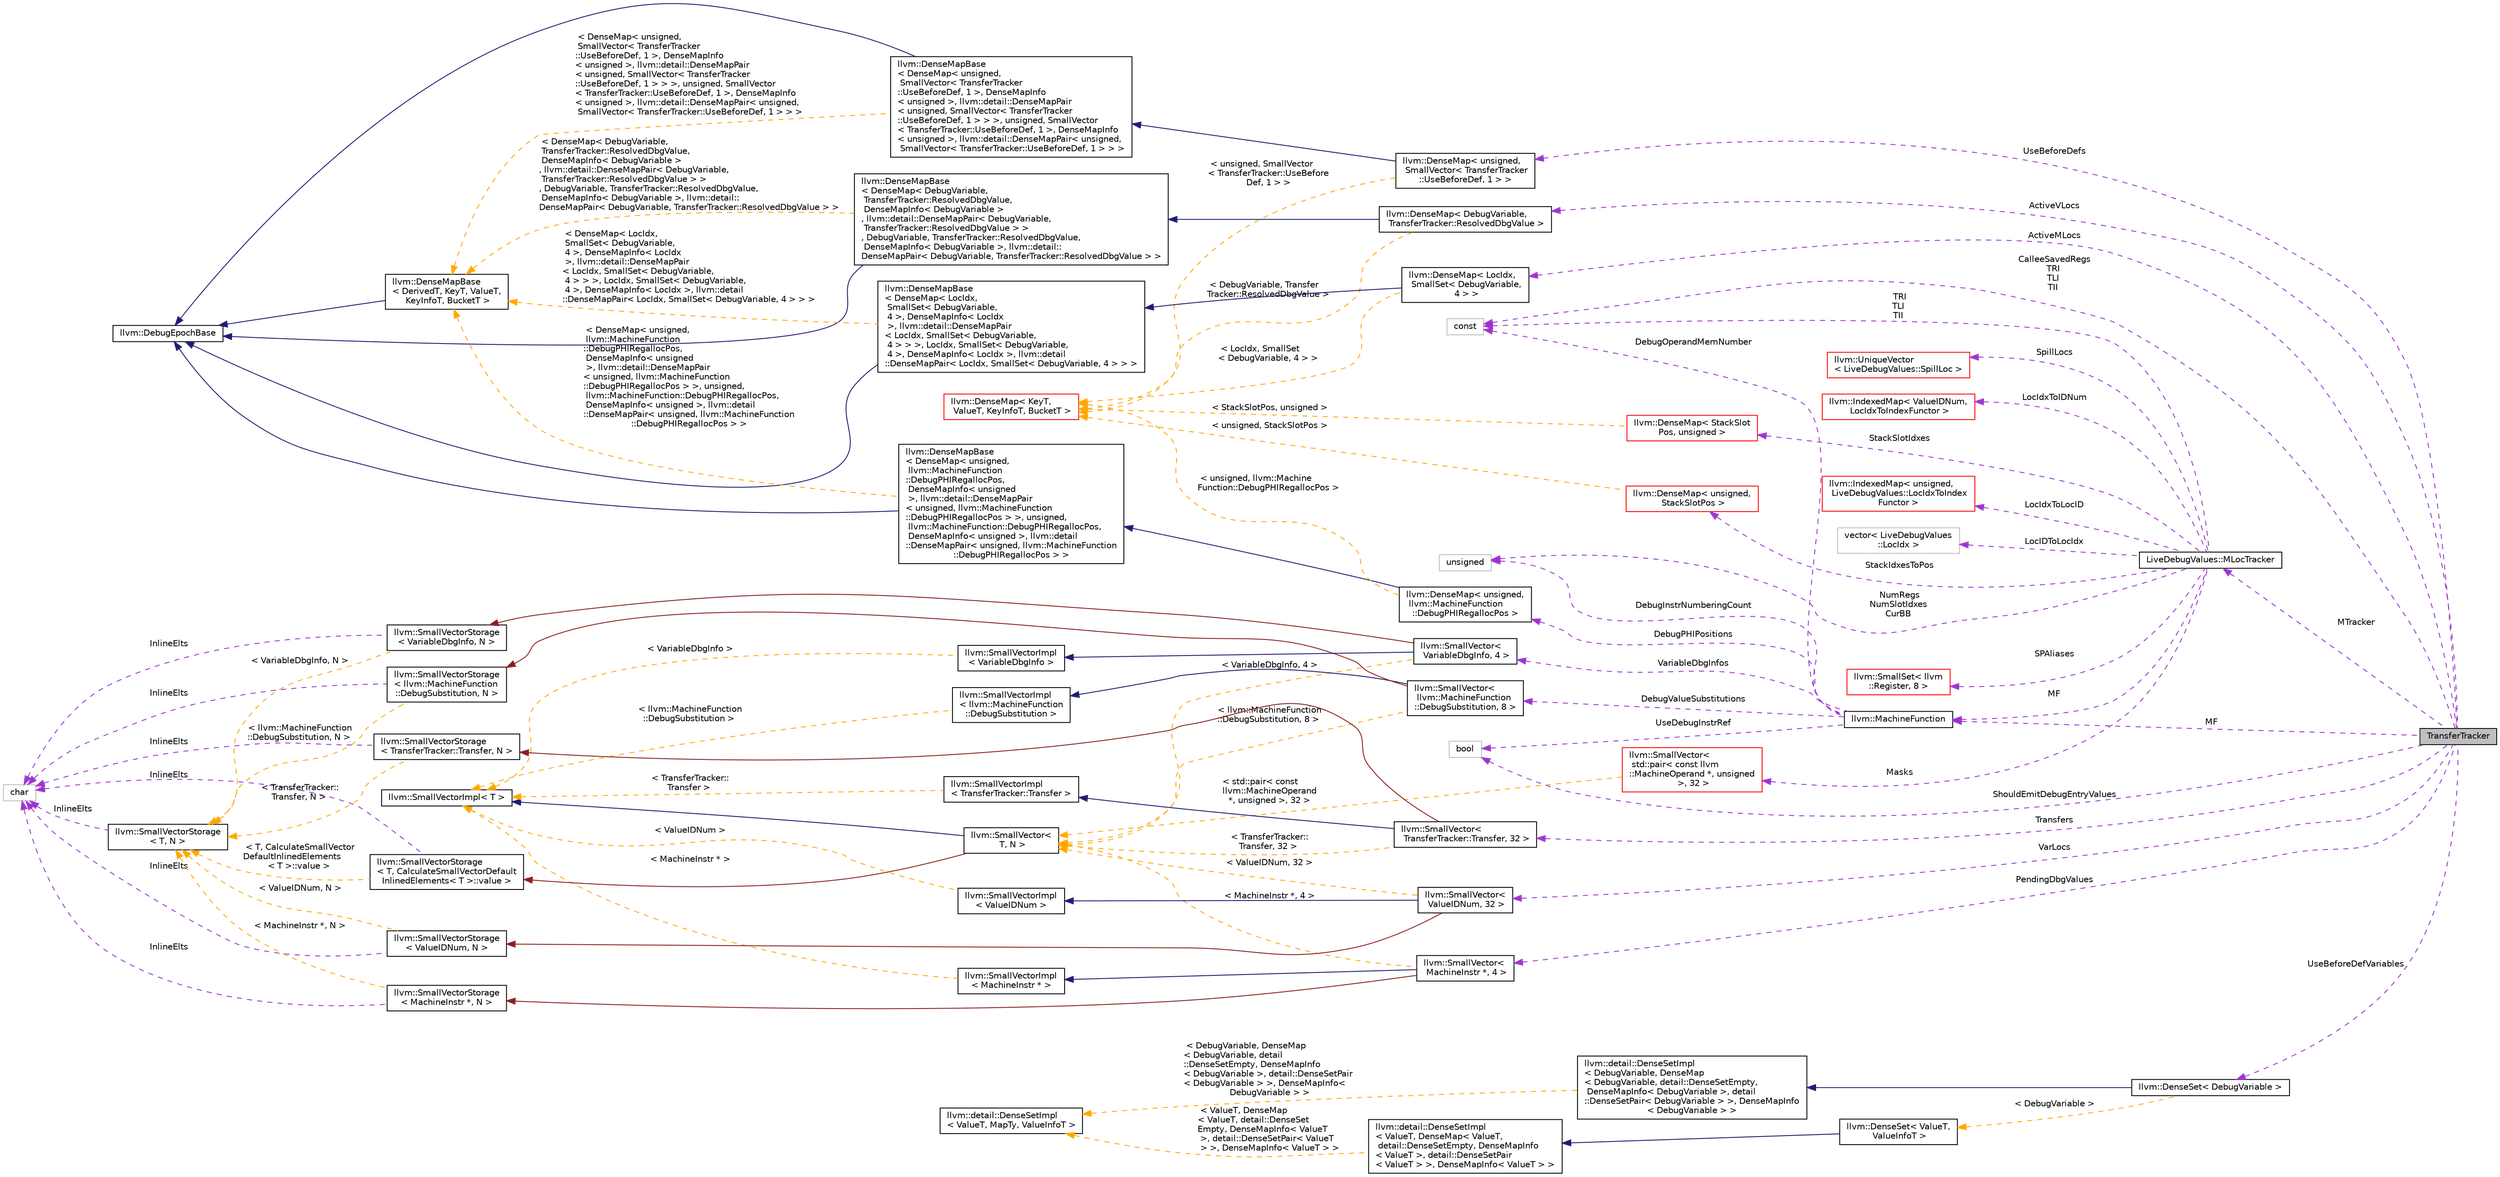 digraph "TransferTracker"
{
 // LATEX_PDF_SIZE
  bgcolor="transparent";
  edge [fontname="Helvetica",fontsize="10",labelfontname="Helvetica",labelfontsize="10"];
  node [fontname="Helvetica",fontsize="10",shape=record];
  rankdir="LR";
  Node1 [label="TransferTracker",height=0.2,width=0.4,color="black", fillcolor="grey75", style="filled", fontcolor="black",tooltip="Tracker for converting machine value locations and variable values into variable locations (the outpu..."];
  Node2 -> Node1 [dir="back",color="darkorchid3",fontsize="10",style="dashed",label=" PendingDbgValues" ,fontname="Helvetica"];
  Node2 [label="llvm::SmallVector\<\l MachineInstr *, 4 \>",height=0.2,width=0.4,color="black",URL="$classllvm_1_1SmallVector.html",tooltip=" "];
  Node3 -> Node2 [dir="back",color="midnightblue",fontsize="10",style="solid",fontname="Helvetica"];
  Node3 [label="llvm::SmallVectorImpl\l\< MachineInstr * \>",height=0.2,width=0.4,color="black",URL="$classllvm_1_1SmallVectorImpl.html",tooltip=" "];
  Node4 -> Node3 [dir="back",color="orange",fontsize="10",style="dashed",label=" \< MachineInstr * \>" ,fontname="Helvetica"];
  Node4 [label="llvm::SmallVectorImpl\< T \>",height=0.2,width=0.4,color="black",URL="$classllvm_1_1SmallVectorImpl.html",tooltip="This class consists of common code factored out of the SmallVector class to reduce code duplication b..."];
  Node5 -> Node2 [dir="back",color="firebrick4",fontsize="10",style="solid",fontname="Helvetica"];
  Node5 [label="llvm::SmallVectorStorage\l\< MachineInstr *, N \>",height=0.2,width=0.4,color="black",URL="$structllvm_1_1SmallVectorStorage.html",tooltip=" "];
  Node6 -> Node5 [dir="back",color="darkorchid3",fontsize="10",style="dashed",label=" InlineElts" ,fontname="Helvetica"];
  Node6 [label="char",height=0.2,width=0.4,color="grey75",tooltip=" "];
  Node7 -> Node5 [dir="back",color="orange",fontsize="10",style="dashed",label=" \< MachineInstr *, N \>" ,fontname="Helvetica"];
  Node7 [label="llvm::SmallVectorStorage\l\< T, N \>",height=0.2,width=0.4,color="black",URL="$structllvm_1_1SmallVectorStorage.html",tooltip="Storage for the SmallVector elements."];
  Node6 -> Node7 [dir="back",color="darkorchid3",fontsize="10",style="dashed",label=" InlineElts" ,fontname="Helvetica"];
  Node8 -> Node2 [dir="back",color="orange",fontsize="10",style="dashed",label=" \< MachineInstr *, 4 \>" ,fontname="Helvetica"];
  Node8 [label="llvm::SmallVector\<\l T, N \>",height=0.2,width=0.4,color="black",URL="$classllvm_1_1SmallVector.html",tooltip="This is a 'vector' (really, a variable-sized array), optimized for the case when the array is small."];
  Node4 -> Node8 [dir="back",color="midnightblue",fontsize="10",style="solid",fontname="Helvetica"];
  Node9 -> Node8 [dir="back",color="firebrick4",fontsize="10",style="solid",fontname="Helvetica"];
  Node9 [label="llvm::SmallVectorStorage\l\< T, CalculateSmallVectorDefault\lInlinedElements\< T \>::value \>",height=0.2,width=0.4,color="black",URL="$structllvm_1_1SmallVectorStorage.html",tooltip=" "];
  Node6 -> Node9 [dir="back",color="darkorchid3",fontsize="10",style="dashed",label=" InlineElts" ,fontname="Helvetica"];
  Node7 -> Node9 [dir="back",color="orange",fontsize="10",style="dashed",label=" \< T, CalculateSmallVector\lDefaultInlinedElements\l\< T \>::value \>" ,fontname="Helvetica"];
  Node10 -> Node1 [dir="back",color="darkorchid3",fontsize="10",style="dashed",label=" MF" ,fontname="Helvetica"];
  Node10 [label="llvm::MachineFunction",height=0.2,width=0.4,color="black",URL="$classllvm_1_1MachineFunction.html",tooltip=" "];
  Node11 -> Node10 [dir="back",color="darkorchid3",fontsize="10",style="dashed",label=" DebugValueSubstitutions" ,fontname="Helvetica"];
  Node11 [label="llvm::SmallVector\<\l llvm::MachineFunction\l::DebugSubstitution, 8 \>",height=0.2,width=0.4,color="black",URL="$classllvm_1_1SmallVector.html",tooltip=" "];
  Node12 -> Node11 [dir="back",color="midnightblue",fontsize="10",style="solid",fontname="Helvetica"];
  Node12 [label="llvm::SmallVectorImpl\l\< llvm::MachineFunction\l::DebugSubstitution \>",height=0.2,width=0.4,color="black",URL="$classllvm_1_1SmallVectorImpl.html",tooltip=" "];
  Node4 -> Node12 [dir="back",color="orange",fontsize="10",style="dashed",label=" \< llvm::MachineFunction\l::DebugSubstitution \>" ,fontname="Helvetica"];
  Node13 -> Node11 [dir="back",color="firebrick4",fontsize="10",style="solid",fontname="Helvetica"];
  Node13 [label="llvm::SmallVectorStorage\l\< llvm::MachineFunction\l::DebugSubstitution, N \>",height=0.2,width=0.4,color="black",URL="$structllvm_1_1SmallVectorStorage.html",tooltip=" "];
  Node6 -> Node13 [dir="back",color="darkorchid3",fontsize="10",style="dashed",label=" InlineElts" ,fontname="Helvetica"];
  Node7 -> Node13 [dir="back",color="orange",fontsize="10",style="dashed",label=" \< llvm::MachineFunction\l::DebugSubstitution, N \>" ,fontname="Helvetica"];
  Node8 -> Node11 [dir="back",color="orange",fontsize="10",style="dashed",label=" \< llvm::MachineFunction\l::DebugSubstitution, 8 \>" ,fontname="Helvetica"];
  Node14 -> Node10 [dir="back",color="darkorchid3",fontsize="10",style="dashed",label=" DebugPHIPositions" ,fontname="Helvetica"];
  Node14 [label="llvm::DenseMap\< unsigned,\l llvm::MachineFunction\l::DebugPHIRegallocPos \>",height=0.2,width=0.4,color="black",URL="$classllvm_1_1DenseMap.html",tooltip=" "];
  Node15 -> Node14 [dir="back",color="midnightblue",fontsize="10",style="solid",fontname="Helvetica"];
  Node15 [label="llvm::DenseMapBase\l\< DenseMap\< unsigned,\l llvm::MachineFunction\l::DebugPHIRegallocPos,\l DenseMapInfo\< unsigned\l \>, llvm::detail::DenseMapPair\l\< unsigned, llvm::MachineFunction\l::DebugPHIRegallocPos \> \>, unsigned,\l llvm::MachineFunction::DebugPHIRegallocPos,\l DenseMapInfo\< unsigned \>, llvm::detail\l::DenseMapPair\< unsigned, llvm::MachineFunction\l::DebugPHIRegallocPos \> \>",height=0.2,width=0.4,color="black",URL="$classllvm_1_1DenseMapBase.html",tooltip=" "];
  Node16 -> Node15 [dir="back",color="midnightblue",fontsize="10",style="solid",fontname="Helvetica"];
  Node16 [label="llvm::DebugEpochBase",height=0.2,width=0.4,color="black",URL="$classllvm_1_1DebugEpochBase.html",tooltip="A base class for data structure classes wishing to make iterators (\"handles\") pointing into themselve..."];
  Node17 -> Node15 [dir="back",color="orange",fontsize="10",style="dashed",label=" \< DenseMap\< unsigned,\l llvm::MachineFunction\l::DebugPHIRegallocPos,\l DenseMapInfo\< unsigned\l \>, llvm::detail::DenseMapPair\l\< unsigned, llvm::MachineFunction\l::DebugPHIRegallocPos \> \>, unsigned,\l llvm::MachineFunction::DebugPHIRegallocPos,\l DenseMapInfo\< unsigned \>, llvm::detail\l::DenseMapPair\< unsigned, llvm::MachineFunction\l::DebugPHIRegallocPos \> \>" ,fontname="Helvetica"];
  Node17 [label="llvm::DenseMapBase\l\< DerivedT, KeyT, ValueT,\l KeyInfoT, BucketT \>",height=0.2,width=0.4,color="black",URL="$classllvm_1_1DenseMapBase.html",tooltip=" "];
  Node16 -> Node17 [dir="back",color="midnightblue",fontsize="10",style="solid",fontname="Helvetica"];
  Node18 -> Node14 [dir="back",color="orange",fontsize="10",style="dashed",label=" \< unsigned, llvm::Machine\lFunction::DebugPHIRegallocPos \>" ,fontname="Helvetica"];
  Node18 [label="llvm::DenseMap\< KeyT,\l ValueT, KeyInfoT, BucketT \>",height=0.2,width=0.4,color="red",URL="$classllvm_1_1DenseMap.html",tooltip=" "];
  Node20 -> Node10 [dir="back",color="darkorchid3",fontsize="10",style="dashed",label=" UseDebugInstrRef" ,fontname="Helvetica"];
  Node20 [label="bool",height=0.2,width=0.4,color="grey75",tooltip=" "];
  Node21 -> Node10 [dir="back",color="darkorchid3",fontsize="10",style="dashed",label=" DebugOperandMemNumber" ,fontname="Helvetica"];
  Node21 [label="const",height=0.2,width=0.4,color="grey75",tooltip=" "];
  Node22 -> Node10 [dir="back",color="darkorchid3",fontsize="10",style="dashed",label=" DebugInstrNumberingCount" ,fontname="Helvetica"];
  Node22 [label="unsigned",height=0.2,width=0.4,color="grey75",tooltip=" "];
  Node23 -> Node10 [dir="back",color="darkorchid3",fontsize="10",style="dashed",label=" VariableDbgInfos" ,fontname="Helvetica"];
  Node23 [label="llvm::SmallVector\<\l VariableDbgInfo, 4 \>",height=0.2,width=0.4,color="black",URL="$classllvm_1_1SmallVector.html",tooltip=" "];
  Node24 -> Node23 [dir="back",color="midnightblue",fontsize="10",style="solid",fontname="Helvetica"];
  Node24 [label="llvm::SmallVectorImpl\l\< VariableDbgInfo \>",height=0.2,width=0.4,color="black",URL="$classllvm_1_1SmallVectorImpl.html",tooltip=" "];
  Node4 -> Node24 [dir="back",color="orange",fontsize="10",style="dashed",label=" \< VariableDbgInfo \>" ,fontname="Helvetica"];
  Node25 -> Node23 [dir="back",color="firebrick4",fontsize="10",style="solid",fontname="Helvetica"];
  Node25 [label="llvm::SmallVectorStorage\l\< VariableDbgInfo, N \>",height=0.2,width=0.4,color="black",URL="$structllvm_1_1SmallVectorStorage.html",tooltip=" "];
  Node6 -> Node25 [dir="back",color="darkorchid3",fontsize="10",style="dashed",label=" InlineElts" ,fontname="Helvetica"];
  Node7 -> Node25 [dir="back",color="orange",fontsize="10",style="dashed",label=" \< VariableDbgInfo, N \>" ,fontname="Helvetica"];
  Node8 -> Node23 [dir="back",color="orange",fontsize="10",style="dashed",label=" \< VariableDbgInfo, 4 \>" ,fontname="Helvetica"];
  Node26 -> Node1 [dir="back",color="darkorchid3",fontsize="10",style="dashed",label=" Transfers" ,fontname="Helvetica"];
  Node26 [label="llvm::SmallVector\<\l TransferTracker::Transfer, 32 \>",height=0.2,width=0.4,color="black",URL="$classllvm_1_1SmallVector.html",tooltip=" "];
  Node27 -> Node26 [dir="back",color="midnightblue",fontsize="10",style="solid",fontname="Helvetica"];
  Node27 [label="llvm::SmallVectorImpl\l\< TransferTracker::Transfer \>",height=0.2,width=0.4,color="black",URL="$classllvm_1_1SmallVectorImpl.html",tooltip=" "];
  Node4 -> Node27 [dir="back",color="orange",fontsize="10",style="dashed",label=" \< TransferTracker::\lTransfer \>" ,fontname="Helvetica"];
  Node28 -> Node26 [dir="back",color="firebrick4",fontsize="10",style="solid",fontname="Helvetica"];
  Node28 [label="llvm::SmallVectorStorage\l\< TransferTracker::Transfer, N \>",height=0.2,width=0.4,color="black",URL="$structllvm_1_1SmallVectorStorage.html",tooltip=" "];
  Node6 -> Node28 [dir="back",color="darkorchid3",fontsize="10",style="dashed",label=" InlineElts" ,fontname="Helvetica"];
  Node7 -> Node28 [dir="back",color="orange",fontsize="10",style="dashed",label=" \< TransferTracker::\lTransfer, N \>" ,fontname="Helvetica"];
  Node8 -> Node26 [dir="back",color="orange",fontsize="10",style="dashed",label=" \< TransferTracker::\lTransfer, 32 \>" ,fontname="Helvetica"];
  Node29 -> Node1 [dir="back",color="darkorchid3",fontsize="10",style="dashed",label=" UseBeforeDefVariables" ,fontname="Helvetica"];
  Node29 [label="llvm::DenseSet\< DebugVariable \>",height=0.2,width=0.4,color="black",URL="$classllvm_1_1DenseSet.html",tooltip=" "];
  Node30 -> Node29 [dir="back",color="midnightblue",fontsize="10",style="solid",fontname="Helvetica"];
  Node30 [label="llvm::detail::DenseSetImpl\l\< DebugVariable, DenseMap\l\< DebugVariable, detail::DenseSetEmpty,\l DenseMapInfo\< DebugVariable \>, detail\l::DenseSetPair\< DebugVariable \> \>, DenseMapInfo\l\< DebugVariable \> \>",height=0.2,width=0.4,color="black",URL="$classllvm_1_1detail_1_1DenseSetImpl.html",tooltip=" "];
  Node31 -> Node30 [dir="back",color="orange",fontsize="10",style="dashed",label=" \< DebugVariable, DenseMap\l\< DebugVariable, detail\l::DenseSetEmpty, DenseMapInfo\l\< DebugVariable \>, detail::DenseSetPair\l\< DebugVariable \> \>, DenseMapInfo\<\l DebugVariable \> \>" ,fontname="Helvetica"];
  Node31 [label="llvm::detail::DenseSetImpl\l\< ValueT, MapTy, ValueInfoT \>",height=0.2,width=0.4,color="black",URL="$classllvm_1_1detail_1_1DenseSetImpl.html",tooltip="Base class for DenseSet and DenseSmallSet."];
  Node32 -> Node29 [dir="back",color="orange",fontsize="10",style="dashed",label=" \< DebugVariable \>" ,fontname="Helvetica"];
  Node32 [label="llvm::DenseSet\< ValueT,\l ValueInfoT \>",height=0.2,width=0.4,color="black",URL="$classllvm_1_1DenseSet.html",tooltip="Implements a dense probed hash-table based set."];
  Node33 -> Node32 [dir="back",color="midnightblue",fontsize="10",style="solid",fontname="Helvetica"];
  Node33 [label="llvm::detail::DenseSetImpl\l\< ValueT, DenseMap\< ValueT,\l detail::DenseSetEmpty, DenseMapInfo\l\< ValueT \>, detail::DenseSetPair\l\< ValueT \> \>, DenseMapInfo\< ValueT \> \>",height=0.2,width=0.4,color="black",URL="$classllvm_1_1detail_1_1DenseSetImpl.html",tooltip=" "];
  Node31 -> Node33 [dir="back",color="orange",fontsize="10",style="dashed",label=" \< ValueT, DenseMap\l\< ValueT, detail::DenseSet\lEmpty, DenseMapInfo\< ValueT\l \>, detail::DenseSetPair\< ValueT\l \> \>, DenseMapInfo\< ValueT \> \>" ,fontname="Helvetica"];
  Node34 -> Node1 [dir="back",color="darkorchid3",fontsize="10",style="dashed",label=" ActiveMLocs" ,fontname="Helvetica"];
  Node34 [label="llvm::DenseMap\< LocIdx,\l SmallSet\< DebugVariable,\l 4 \> \>",height=0.2,width=0.4,color="black",URL="$classllvm_1_1DenseMap.html",tooltip=" "];
  Node35 -> Node34 [dir="back",color="midnightblue",fontsize="10",style="solid",fontname="Helvetica"];
  Node35 [label="llvm::DenseMapBase\l\< DenseMap\< LocIdx,\l SmallSet\< DebugVariable,\l 4 \>, DenseMapInfo\< LocIdx\l \>, llvm::detail::DenseMapPair\l\< LocIdx, SmallSet\< DebugVariable,\l 4 \> \> \>, LocIdx, SmallSet\< DebugVariable,\l 4 \>, DenseMapInfo\< LocIdx \>, llvm::detail\l::DenseMapPair\< LocIdx, SmallSet\< DebugVariable, 4 \> \> \>",height=0.2,width=0.4,color="black",URL="$classllvm_1_1DenseMapBase.html",tooltip=" "];
  Node16 -> Node35 [dir="back",color="midnightblue",fontsize="10",style="solid",fontname="Helvetica"];
  Node17 -> Node35 [dir="back",color="orange",fontsize="10",style="dashed",label=" \< DenseMap\< LocIdx,\l SmallSet\< DebugVariable,\l 4 \>, DenseMapInfo\< LocIdx\l \>, llvm::detail::DenseMapPair\l\< LocIdx, SmallSet\< DebugVariable,\l 4 \> \> \>, LocIdx, SmallSet\< DebugVariable,\l 4 \>, DenseMapInfo\< LocIdx \>, llvm::detail\l::DenseMapPair\< LocIdx, SmallSet\< DebugVariable, 4 \> \> \>" ,fontname="Helvetica"];
  Node18 -> Node34 [dir="back",color="orange",fontsize="10",style="dashed",label=" \< LocIdx, SmallSet\l\< DebugVariable, 4 \> \>" ,fontname="Helvetica"];
  Node36 -> Node1 [dir="back",color="darkorchid3",fontsize="10",style="dashed",label=" UseBeforeDefs" ,fontname="Helvetica"];
  Node36 [label="llvm::DenseMap\< unsigned,\l SmallVector\< TransferTracker\l::UseBeforeDef, 1 \> \>",height=0.2,width=0.4,color="black",URL="$classllvm_1_1DenseMap.html",tooltip=" "];
  Node37 -> Node36 [dir="back",color="midnightblue",fontsize="10",style="solid",fontname="Helvetica"];
  Node37 [label="llvm::DenseMapBase\l\< DenseMap\< unsigned,\l SmallVector\< TransferTracker\l::UseBeforeDef, 1 \>, DenseMapInfo\l\< unsigned \>, llvm::detail::DenseMapPair\l\< unsigned, SmallVector\< TransferTracker\l::UseBeforeDef, 1 \> \> \>, unsigned, SmallVector\l\< TransferTracker::UseBeforeDef, 1 \>, DenseMapInfo\l\< unsigned \>, llvm::detail::DenseMapPair\< unsigned,\l SmallVector\< TransferTracker::UseBeforeDef, 1 \> \> \>",height=0.2,width=0.4,color="black",URL="$classllvm_1_1DenseMapBase.html",tooltip=" "];
  Node16 -> Node37 [dir="back",color="midnightblue",fontsize="10",style="solid",fontname="Helvetica"];
  Node17 -> Node37 [dir="back",color="orange",fontsize="10",style="dashed",label=" \< DenseMap\< unsigned,\l SmallVector\< TransferTracker\l::UseBeforeDef, 1 \>, DenseMapInfo\l\< unsigned \>, llvm::detail::DenseMapPair\l\< unsigned, SmallVector\< TransferTracker\l::UseBeforeDef, 1 \> \> \>, unsigned, SmallVector\l\< TransferTracker::UseBeforeDef, 1 \>, DenseMapInfo\l\< unsigned \>, llvm::detail::DenseMapPair\< unsigned,\l SmallVector\< TransferTracker::UseBeforeDef, 1 \> \> \>" ,fontname="Helvetica"];
  Node18 -> Node36 [dir="back",color="orange",fontsize="10",style="dashed",label=" \< unsigned, SmallVector\l\< TransferTracker::UseBefore\lDef, 1 \> \>" ,fontname="Helvetica"];
  Node38 -> Node1 [dir="back",color="darkorchid3",fontsize="10",style="dashed",label=" VarLocs" ,fontname="Helvetica"];
  Node38 [label="llvm::SmallVector\<\l ValueIDNum, 32 \>",height=0.2,width=0.4,color="black",URL="$classllvm_1_1SmallVector.html",tooltip=" "];
  Node39 -> Node38 [dir="back",color="midnightblue",fontsize="10",style="solid",fontname="Helvetica"];
  Node39 [label="llvm::SmallVectorImpl\l\< ValueIDNum \>",height=0.2,width=0.4,color="black",URL="$classllvm_1_1SmallVectorImpl.html",tooltip=" "];
  Node4 -> Node39 [dir="back",color="orange",fontsize="10",style="dashed",label=" \< ValueIDNum \>" ,fontname="Helvetica"];
  Node40 -> Node38 [dir="back",color="firebrick4",fontsize="10",style="solid",fontname="Helvetica"];
  Node40 [label="llvm::SmallVectorStorage\l\< ValueIDNum, N \>",height=0.2,width=0.4,color="black",URL="$structllvm_1_1SmallVectorStorage.html",tooltip=" "];
  Node6 -> Node40 [dir="back",color="darkorchid3",fontsize="10",style="dashed",label=" InlineElts" ,fontname="Helvetica"];
  Node7 -> Node40 [dir="back",color="orange",fontsize="10",style="dashed",label=" \< ValueIDNum, N \>" ,fontname="Helvetica"];
  Node8 -> Node38 [dir="back",color="orange",fontsize="10",style="dashed",label=" \< ValueIDNum, 32 \>" ,fontname="Helvetica"];
  Node20 -> Node1 [dir="back",color="darkorchid3",fontsize="10",style="dashed",label=" ShouldEmitDebugEntryValues" ,fontname="Helvetica"];
  Node41 -> Node1 [dir="back",color="darkorchid3",fontsize="10",style="dashed",label=" MTracker" ,fontname="Helvetica"];
  Node41 [label="LiveDebugValues::MLocTracker",height=0.2,width=0.4,color="black",URL="$classLiveDebugValues_1_1MLocTracker.html",tooltip="Tracker for what values are in machine locations."];
  Node42 -> Node41 [dir="back",color="darkorchid3",fontsize="10",style="dashed",label=" LocIdxToLocID" ,fontname="Helvetica"];
  Node42 [label="llvm::IndexedMap\< unsigned,\l LiveDebugValues::LocIdxToIndex\lFunctor \>",height=0.2,width=0.4,color="red",URL="$classllvm_1_1IndexedMap.html",tooltip=" "];
  Node10 -> Node41 [dir="back",color="darkorchid3",fontsize="10",style="dashed",label=" MF" ,fontname="Helvetica"];
  Node44 -> Node41 [dir="back",color="darkorchid3",fontsize="10",style="dashed",label=" LocIDToLocIdx" ,fontname="Helvetica"];
  Node44 [label="vector\< LiveDebugValues\l::LocIdx \>",height=0.2,width=0.4,color="grey75",tooltip=" "];
  Node45 -> Node41 [dir="back",color="darkorchid3",fontsize="10",style="dashed",label=" StackSlotIdxes" ,fontname="Helvetica"];
  Node45 [label="llvm::DenseMap\< StackSlot\lPos, unsigned \>",height=0.2,width=0.4,color="red",URL="$classllvm_1_1DenseMap.html",tooltip=" "];
  Node18 -> Node45 [dir="back",color="orange",fontsize="10",style="dashed",label=" \< StackSlotPos, unsigned \>" ,fontname="Helvetica"];
  Node47 -> Node41 [dir="back",color="darkorchid3",fontsize="10",style="dashed",label=" StackIdxesToPos" ,fontname="Helvetica"];
  Node47 [label="llvm::DenseMap\< unsigned,\l StackSlotPos \>",height=0.2,width=0.4,color="red",URL="$classllvm_1_1DenseMap.html",tooltip=" "];
  Node18 -> Node47 [dir="back",color="orange",fontsize="10",style="dashed",label=" \< unsigned, StackSlotPos \>" ,fontname="Helvetica"];
  Node49 -> Node41 [dir="back",color="darkorchid3",fontsize="10",style="dashed",label=" SPAliases" ,fontname="Helvetica"];
  Node49 [label="llvm::SmallSet\< llvm\l::Register, 8 \>",height=0.2,width=0.4,color="red",URL="$classllvm_1_1SmallSet.html",tooltip=" "];
  Node51 -> Node41 [dir="back",color="darkorchid3",fontsize="10",style="dashed",label=" Masks" ,fontname="Helvetica"];
  Node51 [label="llvm::SmallVector\<\l std::pair\< const llvm\l::MachineOperand *, unsigned\l \>, 32 \>",height=0.2,width=0.4,color="red",URL="$classllvm_1_1SmallVector.html",tooltip=" "];
  Node8 -> Node51 [dir="back",color="orange",fontsize="10",style="dashed",label=" \< std::pair\< const\l llvm::MachineOperand\l *, unsigned \>, 32 \>" ,fontname="Helvetica"];
  Node54 -> Node41 [dir="back",color="darkorchid3",fontsize="10",style="dashed",label=" SpillLocs" ,fontname="Helvetica"];
  Node54 [label="llvm::UniqueVector\l\< LiveDebugValues::SpillLoc \>",height=0.2,width=0.4,color="red",URL="$classllvm_1_1UniqueVector.html",tooltip=" "];
  Node22 -> Node41 [dir="back",color="darkorchid3",fontsize="10",style="dashed",label=" NumRegs\nNumSlotIdxes\nCurBB" ,fontname="Helvetica"];
  Node56 -> Node41 [dir="back",color="darkorchid3",fontsize="10",style="dashed",label=" LocIdxToIDNum" ,fontname="Helvetica"];
  Node56 [label="llvm::IndexedMap\< ValueIDNum,\l LocIdxToIndexFunctor \>",height=0.2,width=0.4,color="red",URL="$classllvm_1_1IndexedMap.html",tooltip=" "];
  Node21 -> Node41 [dir="back",color="darkorchid3",fontsize="10",style="dashed",label=" TRI\nTLI\nTII" ,fontname="Helvetica"];
  Node21 -> Node1 [dir="back",color="darkorchid3",fontsize="10",style="dashed",label=" CalleeSavedRegs\nTRI\nTLI\nTII" ,fontname="Helvetica"];
  Node57 -> Node1 [dir="back",color="darkorchid3",fontsize="10",style="dashed",label=" ActiveVLocs" ,fontname="Helvetica"];
  Node57 [label="llvm::DenseMap\< DebugVariable,\l TransferTracker::ResolvedDbgValue \>",height=0.2,width=0.4,color="black",URL="$classllvm_1_1DenseMap.html",tooltip=" "];
  Node58 -> Node57 [dir="back",color="midnightblue",fontsize="10",style="solid",fontname="Helvetica"];
  Node58 [label="llvm::DenseMapBase\l\< DenseMap\< DebugVariable,\l TransferTracker::ResolvedDbgValue,\l DenseMapInfo\< DebugVariable \>\l, llvm::detail::DenseMapPair\< DebugVariable,\l TransferTracker::ResolvedDbgValue \> \>\l, DebugVariable, TransferTracker::ResolvedDbgValue,\l DenseMapInfo\< DebugVariable \>, llvm::detail::\lDenseMapPair\< DebugVariable, TransferTracker::ResolvedDbgValue \> \>",height=0.2,width=0.4,color="black",URL="$classllvm_1_1DenseMapBase.html",tooltip=" "];
  Node16 -> Node58 [dir="back",color="midnightblue",fontsize="10",style="solid",fontname="Helvetica"];
  Node17 -> Node58 [dir="back",color="orange",fontsize="10",style="dashed",label=" \< DenseMap\< DebugVariable,\l TransferTracker::ResolvedDbgValue,\l DenseMapInfo\< DebugVariable \>\l, llvm::detail::DenseMapPair\< DebugVariable,\l TransferTracker::ResolvedDbgValue \> \>\l, DebugVariable, TransferTracker::ResolvedDbgValue,\l DenseMapInfo\< DebugVariable \>, llvm::detail::\lDenseMapPair\< DebugVariable, TransferTracker::ResolvedDbgValue \> \>" ,fontname="Helvetica"];
  Node18 -> Node57 [dir="back",color="orange",fontsize="10",style="dashed",label=" \< DebugVariable, Transfer\lTracker::ResolvedDbgValue \>" ,fontname="Helvetica"];
}
